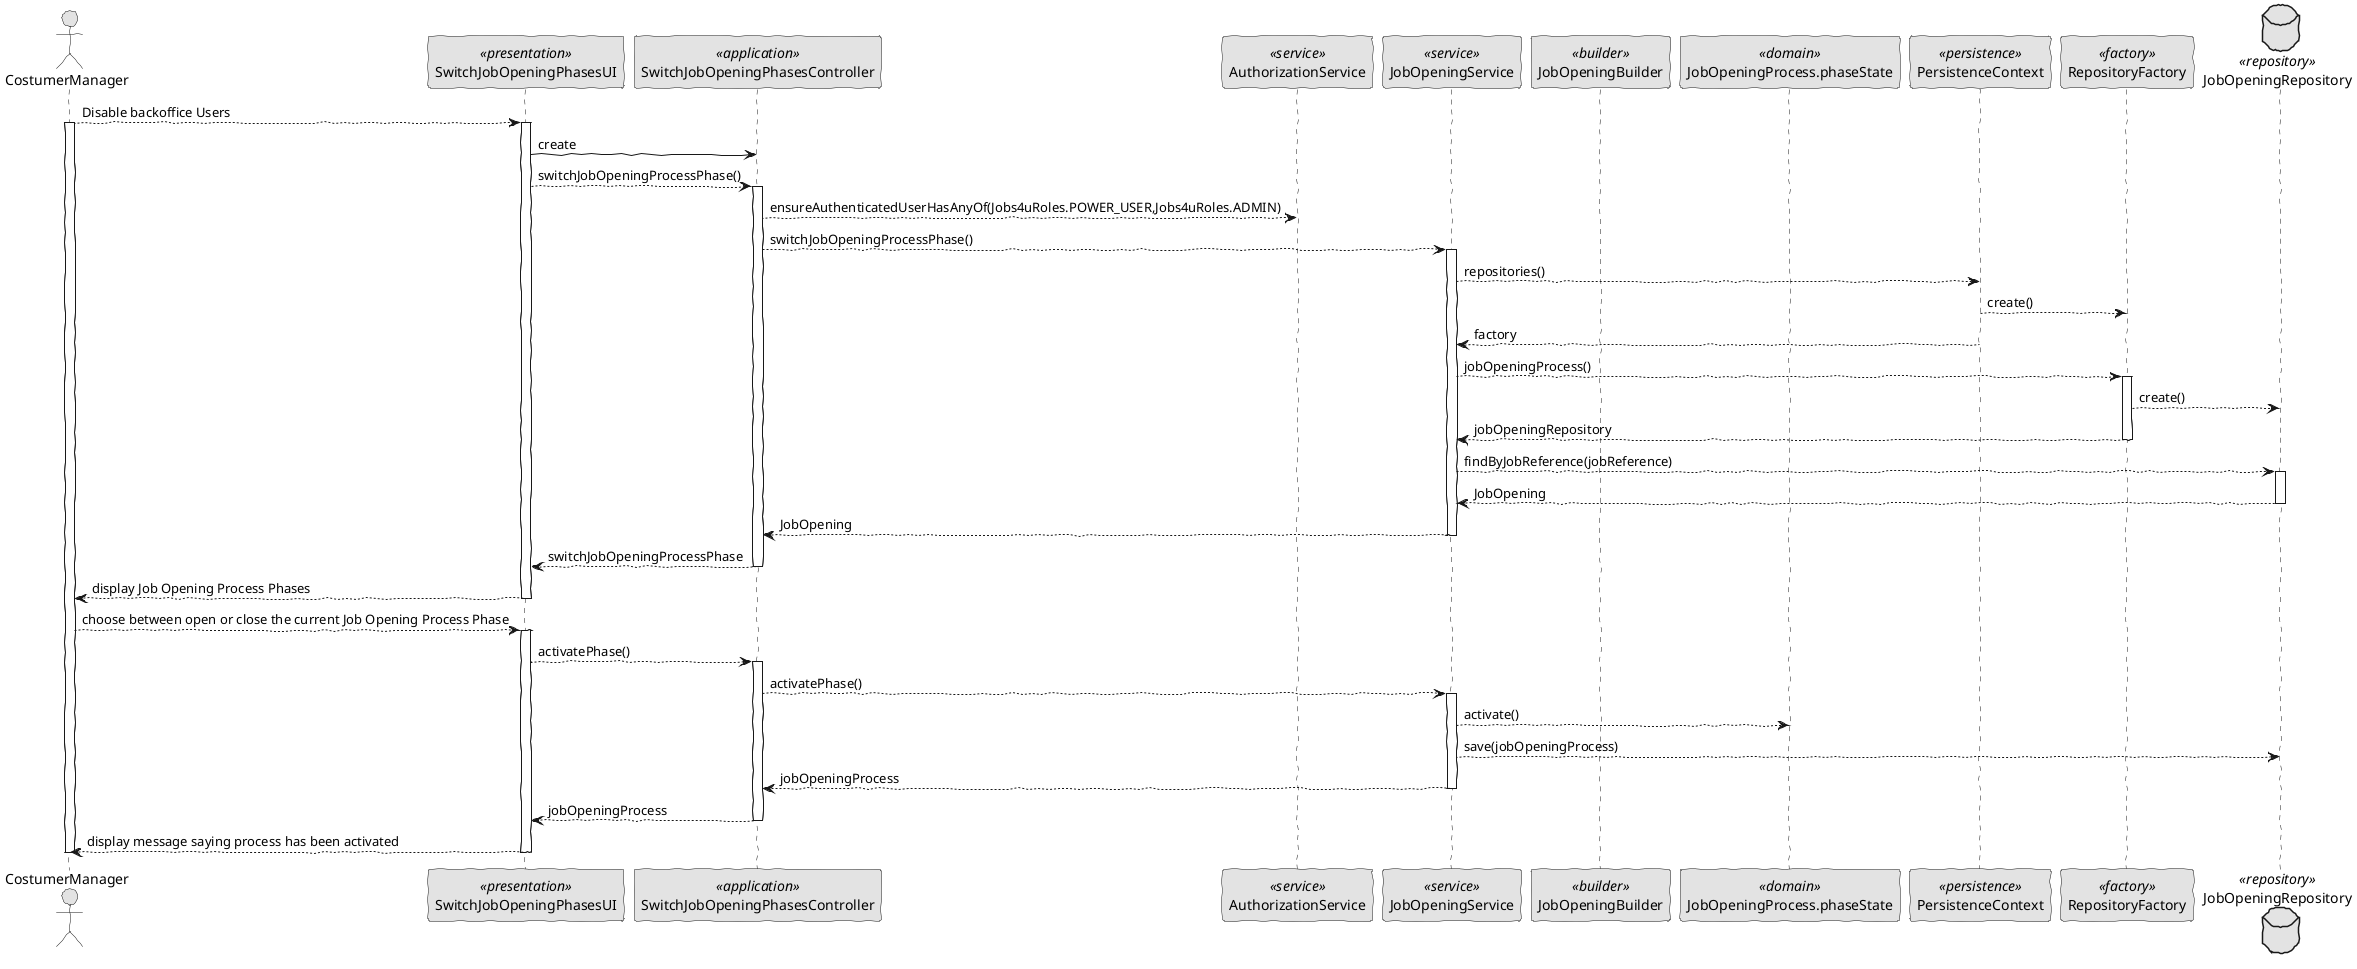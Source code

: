 @startuml
'http://plantuml.com/skinparam.html
skinparam handwritten true
skinparam monochrome true
skinparam packageStyle rect
skinparam defaultFontName FG Virgil
skinparam shadowing false

actor CostumerManager as CostumerManager
participant SwitchJobOpeningPhasesUI as UI <<presentation>>
participant SwitchJobOpeningPhasesController as Controller <<application>>
participant AuthorizationService as AuthzService<<service>>
participant JobOpeningService as JobOpeningService<<service>>
participant JobOpeningBuilder as Builder <<builder>>
participant "JobOpeningProcess.phaseState" as Domain <<domain>>
participant PersistenceContext as Persistence <<persistence>>
participant RepositoryFactory as Factory <<factory>>
database JobOpeningRepository as Repository <<repository>>

CostumerManager --> UI: Disable backoffice Users
activate CostumerManager
activate UI

    UI -> Controller: create

        UI --> Controller : switchJobOpeningProcessPhase()

        activate Controller

        Controller --> AuthzService : ensureAuthenticatedUserHasAnyOf(Jobs4uRoles.POWER_USER,Jobs4uRoles.ADMIN)

        deactivate AuthzService

        Controller --> JobOpeningService : switchJobOpeningProcessPhase()

        activate JobOpeningService

        JobOpeningService --> Persistence : repositories()

        Persistence --> Factory : create()

        Persistence --> JobOpeningService : factory
        deactivate Persistence

        JobOpeningService --> Factory : jobOpeningProcess()
        activate Factory

        Factory --> Repository : create()

        Factory --> JobOpeningService : jobOpeningRepository
        deactivate Factory

        JobOpeningService --> Repository : findByJobReference(jobReference)
        activate Repository

        Repository --> JobOpeningService : JobOpening
        deactivate Repository

        JobOpeningService --> Controller : JobOpening
        deactivate JobOpeningService

        Controller --> UI : switchJobOpeningProcessPhase

        deactivate Controller

        UI--> CostumerManager : display Job Opening Process Phases
        deactivate UI

        CostumerManager --> UI : choose between open or close the current Job Opening Process Phase

        activate UI

        UI --> Controller : activatePhase()

        activate Controller

        Controller --> JobOpeningService : activatePhase()

        activate JobOpeningService

        JobOpeningService --> Domain : activate()

        JobOpeningService --> Repository : save(jobOpeningProcess)

        JobOpeningService --> Controller : jobOpeningProcess
        deactivate JobOpeningService

        Controller --> UI : jobOpeningProcess
        deactivate Controller

        UI --> CostumerManager : display message saying process has been activated

    deactivate UI
    deactivate CostumerManager
    @enduml